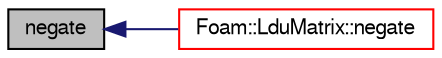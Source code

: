 digraph "negate"
{
  bgcolor="transparent";
  edge [fontname="FreeSans",fontsize="10",labelfontname="FreeSans",labelfontsize="10"];
  node [fontname="FreeSans",fontsize="10",shape=record];
  rankdir="LR";
  Node66582 [label="negate",height=0.2,width=0.4,color="black", fillcolor="grey75", style="filled", fontcolor="black"];
  Node66582 -> Node66583 [dir="back",color="midnightblue",fontsize="10",style="solid",fontname="FreeSans"];
  Node66583 [label="Foam::LduMatrix::negate",height=0.2,width=0.4,color="red",URL="$a26790.html#abcdb1512395327f8236a4f4a4d4ff648"];
}

